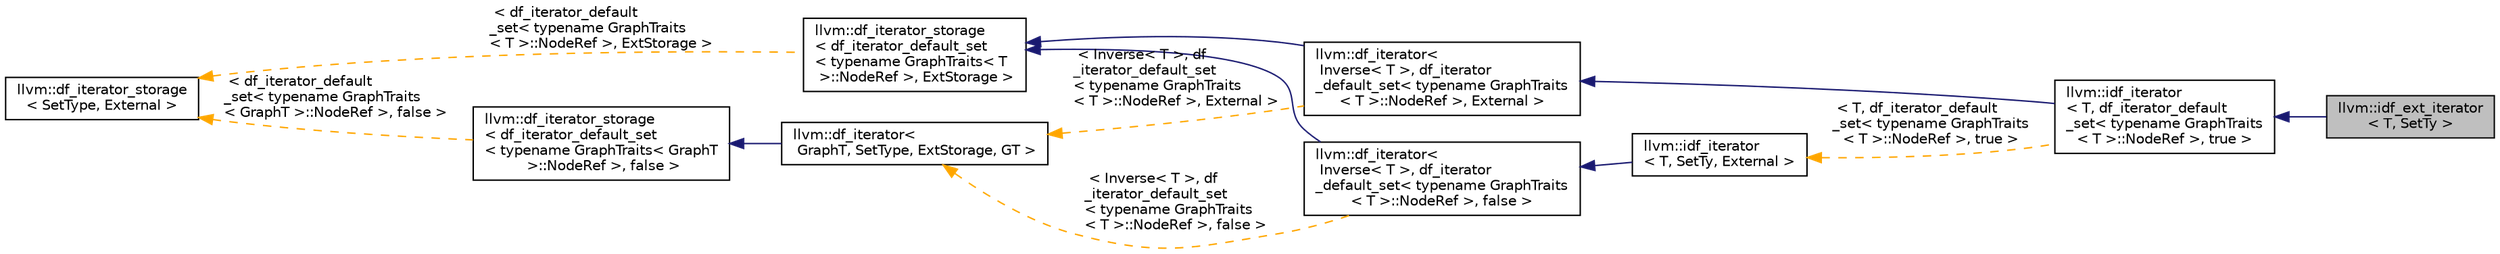 digraph "llvm::idf_ext_iterator&lt; T, SetTy &gt;"
{
 // LATEX_PDF_SIZE
  bgcolor="transparent";
  edge [fontname="Helvetica",fontsize="10",labelfontname="Helvetica",labelfontsize="10"];
  node [fontname="Helvetica",fontsize="10",shape=record];
  rankdir="LR";
  Node1 [label="llvm::idf_ext_iterator\l\< T, SetTy \>",height=0.2,width=0.4,color="black", fillcolor="grey75", style="filled", fontcolor="black",tooltip=" "];
  Node2 -> Node1 [dir="back",color="midnightblue",fontsize="10",style="solid",fontname="Helvetica"];
  Node2 [label="llvm::idf_iterator\l\< T, df_iterator_default\l_set\< typename GraphTraits\l\< T \>::NodeRef \>, true \>",height=0.2,width=0.4,color="black",URL="$structllvm_1_1idf__iterator.html",tooltip=" "];
  Node3 -> Node2 [dir="back",color="midnightblue",fontsize="10",style="solid",fontname="Helvetica"];
  Node3 [label="llvm::df_iterator\<\l Inverse\< T \>, df_iterator\l_default_set\< typename GraphTraits\l\< T \>::NodeRef \>, External \>",height=0.2,width=0.4,color="black",URL="$classllvm_1_1df__iterator.html",tooltip=" "];
  Node4 -> Node3 [dir="back",color="midnightblue",fontsize="10",style="solid",fontname="Helvetica"];
  Node4 [label="llvm::df_iterator_storage\l\< df_iterator_default_set\l\< typename GraphTraits\< T\l \>::NodeRef \>, ExtStorage \>",height=0.2,width=0.4,color="black",URL="$classllvm_1_1df__iterator__storage.html",tooltip=" "];
  Node5 -> Node4 [dir="back",color="orange",fontsize="10",style="dashed",label=" \< df_iterator_default\l_set\< typename GraphTraits\l\< T \>::NodeRef \>, ExtStorage \>" ,fontname="Helvetica"];
  Node5 [label="llvm::df_iterator_storage\l\< SetType, External \>",height=0.2,width=0.4,color="black",URL="$classllvm_1_1df__iterator__storage.html",tooltip=" "];
  Node6 -> Node3 [dir="back",color="orange",fontsize="10",style="dashed",label=" \< Inverse\< T \>, df\l_iterator_default_set\l\< typename GraphTraits\l\< T \>::NodeRef \>, External \>" ,fontname="Helvetica"];
  Node6 [label="llvm::df_iterator\<\l GraphT, SetType, ExtStorage, GT \>",height=0.2,width=0.4,color="black",URL="$classllvm_1_1df__iterator.html",tooltip=" "];
  Node7 -> Node6 [dir="back",color="midnightblue",fontsize="10",style="solid",fontname="Helvetica"];
  Node7 [label="llvm::df_iterator_storage\l\< df_iterator_default_set\l\< typename GraphTraits\< GraphT\l \>::NodeRef \>, false \>",height=0.2,width=0.4,color="black",URL="$classllvm_1_1df__iterator__storage.html",tooltip=" "];
  Node5 -> Node7 [dir="back",color="orange",fontsize="10",style="dashed",label=" \< df_iterator_default\l_set\< typename GraphTraits\l\< GraphT \>::NodeRef \>, false \>" ,fontname="Helvetica"];
  Node8 -> Node2 [dir="back",color="orange",fontsize="10",style="dashed",label=" \< T, df_iterator_default\l_set\< typename GraphTraits\l\< T \>::NodeRef \>, true \>" ,fontname="Helvetica"];
  Node8 [label="llvm::idf_iterator\l\< T, SetTy, External \>",height=0.2,width=0.4,color="black",URL="$structllvm_1_1idf__iterator.html",tooltip=" "];
  Node9 -> Node8 [dir="back",color="midnightblue",fontsize="10",style="solid",fontname="Helvetica"];
  Node9 [label="llvm::df_iterator\<\l Inverse\< T \>, df_iterator\l_default_set\< typename GraphTraits\l\< T \>::NodeRef \>, false \>",height=0.2,width=0.4,color="black",URL="$classllvm_1_1df__iterator.html",tooltip=" "];
  Node4 -> Node9 [dir="back",color="midnightblue",fontsize="10",style="solid",fontname="Helvetica"];
  Node6 -> Node9 [dir="back",color="orange",fontsize="10",style="dashed",label=" \< Inverse\< T \>, df\l_iterator_default_set\l\< typename GraphTraits\l\< T \>::NodeRef \>, false \>" ,fontname="Helvetica"];
}
